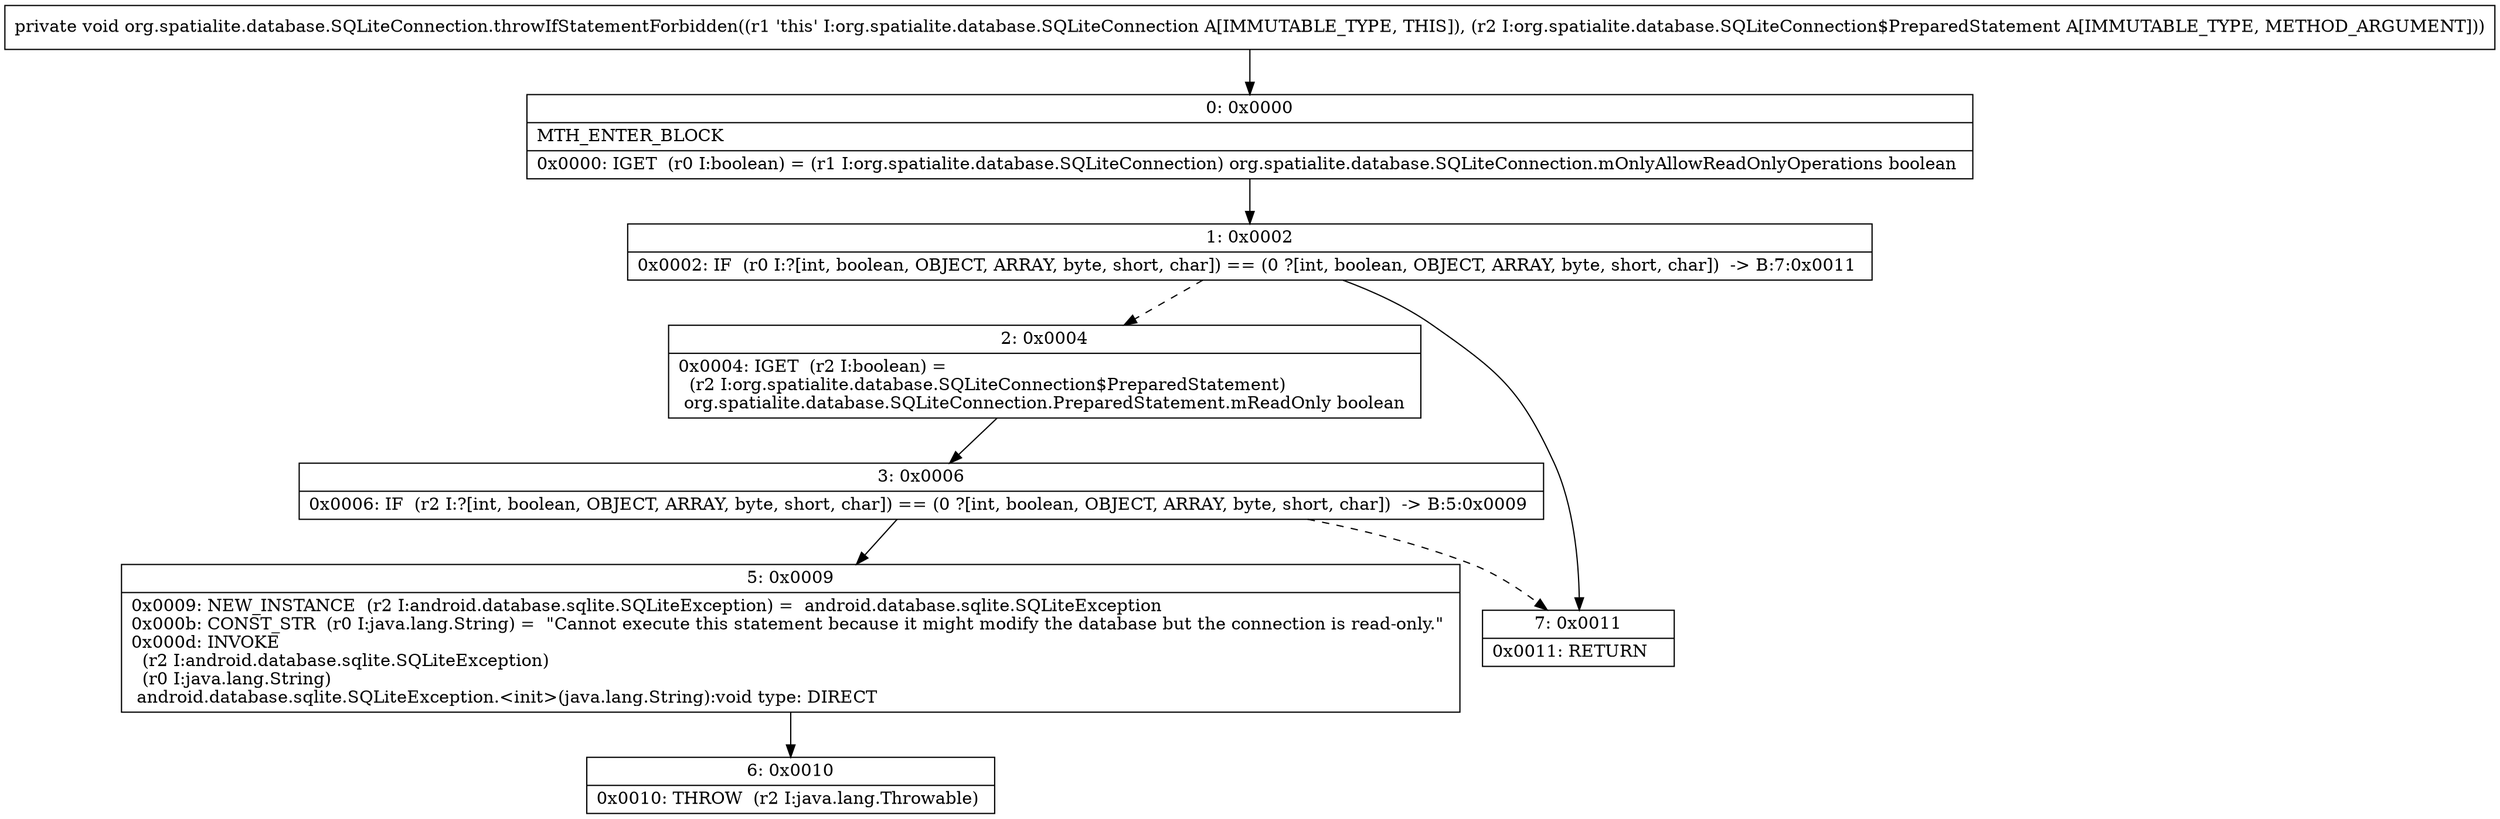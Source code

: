 digraph "CFG fororg.spatialite.database.SQLiteConnection.throwIfStatementForbidden(Lorg\/spatialite\/database\/SQLiteConnection$PreparedStatement;)V" {
Node_0 [shape=record,label="{0\:\ 0x0000|MTH_ENTER_BLOCK\l|0x0000: IGET  (r0 I:boolean) = (r1 I:org.spatialite.database.SQLiteConnection) org.spatialite.database.SQLiteConnection.mOnlyAllowReadOnlyOperations boolean \l}"];
Node_1 [shape=record,label="{1\:\ 0x0002|0x0002: IF  (r0 I:?[int, boolean, OBJECT, ARRAY, byte, short, char]) == (0 ?[int, boolean, OBJECT, ARRAY, byte, short, char])  \-\> B:7:0x0011 \l}"];
Node_2 [shape=record,label="{2\:\ 0x0004|0x0004: IGET  (r2 I:boolean) = \l  (r2 I:org.spatialite.database.SQLiteConnection$PreparedStatement)\l org.spatialite.database.SQLiteConnection.PreparedStatement.mReadOnly boolean \l}"];
Node_3 [shape=record,label="{3\:\ 0x0006|0x0006: IF  (r2 I:?[int, boolean, OBJECT, ARRAY, byte, short, char]) == (0 ?[int, boolean, OBJECT, ARRAY, byte, short, char])  \-\> B:5:0x0009 \l}"];
Node_5 [shape=record,label="{5\:\ 0x0009|0x0009: NEW_INSTANCE  (r2 I:android.database.sqlite.SQLiteException) =  android.database.sqlite.SQLiteException \l0x000b: CONST_STR  (r0 I:java.lang.String) =  \"Cannot execute this statement because it might modify the database but the connection is read\-only.\" \l0x000d: INVOKE  \l  (r2 I:android.database.sqlite.SQLiteException)\l  (r0 I:java.lang.String)\l android.database.sqlite.SQLiteException.\<init\>(java.lang.String):void type: DIRECT \l}"];
Node_6 [shape=record,label="{6\:\ 0x0010|0x0010: THROW  (r2 I:java.lang.Throwable) \l}"];
Node_7 [shape=record,label="{7\:\ 0x0011|0x0011: RETURN   \l}"];
MethodNode[shape=record,label="{private void org.spatialite.database.SQLiteConnection.throwIfStatementForbidden((r1 'this' I:org.spatialite.database.SQLiteConnection A[IMMUTABLE_TYPE, THIS]), (r2 I:org.spatialite.database.SQLiteConnection$PreparedStatement A[IMMUTABLE_TYPE, METHOD_ARGUMENT])) }"];
MethodNode -> Node_0;
Node_0 -> Node_1;
Node_1 -> Node_2[style=dashed];
Node_1 -> Node_7;
Node_2 -> Node_3;
Node_3 -> Node_5;
Node_3 -> Node_7[style=dashed];
Node_5 -> Node_6;
}

